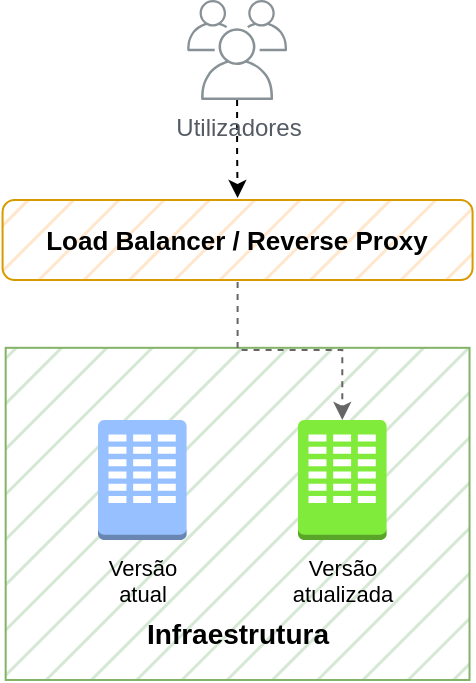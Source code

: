 <mxfile scale="1" border="0" version="24.2.8" type="device">
  <diagram name="Página-1" id="GqaS2yzh_YFpKsmkKtEa">
    <mxGraphModel dx="1219" dy="665" grid="1" gridSize="10" guides="1" tooltips="1" connect="1" arrows="1" fold="1" page="1" pageScale="1" pageWidth="827" pageHeight="1169" math="0" shadow="0">
      <root>
        <mxCell id="0" />
        <mxCell id="1" parent="0" />
        <mxCell id="IIeFJdCi4ttDjo09-xvz-28" value="&lt;p style=&quot;line-height: 120%; margin-top: 120px; margin-bottom: 0px; padding-bottom: 0px; margin-right: 0px;&quot;&gt;&lt;b&gt;&lt;font style=&quot;font-size: 14px;&quot;&gt;Infraestrutura&lt;/font&gt;&lt;/b&gt;&lt;/p&gt;" style="whiteSpace=wrap;html=1;fillColor=#d5e8d4;strokeColor=#82b366;fillStyle=hatch;" parent="1" vertex="1">
          <mxGeometry x="213.83" y="313.91" width="231.93" height="166.09" as="geometry" />
        </mxCell>
        <mxCell id="IIeFJdCi4ttDjo09-xvz-21" style="edgeStyle=orthogonalEdgeStyle;rounded=0;orthogonalLoop=1;jettySize=auto;html=1;entryX=0.5;entryY=0;entryDx=0;entryDy=0;dashed=1;" parent="1" source="IIeFJdCi4ttDjo09-xvz-18" target="IIeFJdCi4ttDjo09-xvz-20" edge="1">
          <mxGeometry relative="1" as="geometry" />
        </mxCell>
        <mxCell id="IIeFJdCi4ttDjo09-xvz-18" value="Utilizadores" style="sketch=0;outlineConnect=0;gradientColor=none;fontColor=#545B64;strokeColor=none;fillColor=#879196;dashed=0;verticalLabelPosition=bottom;verticalAlign=top;align=center;html=1;fontSize=12;fontStyle=0;aspect=fixed;shape=mxgraph.aws4.illustration_users;pointerEvents=1" parent="1" vertex="1">
          <mxGeometry x="304.58" y="140" width="50" height="50" as="geometry" />
        </mxCell>
        <mxCell id="IIeFJdCi4ttDjo09-xvz-19" value="" style="outlineConnect=0;dashed=0;verticalLabelPosition=bottom;verticalAlign=top;align=center;html=1;shape=mxgraph.aws3.corporate_data_center;fillColor=#96C0FF;strokeColor=#36393d;" parent="1" vertex="1">
          <mxGeometry x="260" y="350" width="44.29" height="60" as="geometry" />
        </mxCell>
        <mxCell id="IIeFJdCi4ttDjo09-xvz-22" style="edgeStyle=orthogonalEdgeStyle;rounded=0;orthogonalLoop=1;jettySize=auto;html=1;curved=0;dashed=1;fillColor=#f5f5f5;strokeColor=#666666;" parent="1" source="IIeFJdCi4ttDjo09-xvz-20" target="IIeFJdCi4ttDjo09-xvz-24" edge="1">
          <mxGeometry relative="1" as="geometry" />
        </mxCell>
        <mxCell id="IIeFJdCi4ttDjo09-xvz-20" value="&lt;b&gt;&lt;font style=&quot;font-size: 13px;&quot;&gt;Load Balancer / Reverse Proxy&lt;/font&gt;&lt;/b&gt;" style="rounded=1;whiteSpace=wrap;html=1;fillColor=#ffe6cc;strokeColor=#d79b00;fillStyle=hatch;strokeWidth=1;perimeterSpacing=1;glass=0;" parent="1" vertex="1">
          <mxGeometry x="212.29" y="240" width="235" height="40" as="geometry" />
        </mxCell>
        <mxCell id="IIeFJdCi4ttDjo09-xvz-24" value="" style="outlineConnect=0;dashed=0;verticalLabelPosition=bottom;verticalAlign=top;align=center;html=1;shape=mxgraph.aws3.corporate_data_center;fillColor=#81EB3B;strokeColor=#36393d;" parent="1" vertex="1">
          <mxGeometry x="360" y="350" width="44.29" height="60" as="geometry" />
        </mxCell>
        <mxCell id="8C0ys7V4k4Ei_hw-86kY-1" value="&lt;font style=&quot;font-size: 11px;&quot;&gt;Versão&lt;/font&gt;&lt;div style=&quot;font-size: 11px;&quot;&gt;&lt;span style=&quot;background-color: initial;&quot;&gt;&lt;font style=&quot;font-size: 11px;&quot;&gt;atual&lt;/font&gt;&lt;/span&gt;&lt;/div&gt;" style="text;html=1;align=center;verticalAlign=middle;resizable=0;points=[];autosize=1;strokeColor=none;fillColor=none;" parent="1" vertex="1">
          <mxGeometry x="252.14" y="410" width="60" height="40" as="geometry" />
        </mxCell>
        <mxCell id="8C0ys7V4k4Ei_hw-86kY-2" value="&lt;font style=&quot;font-size: 11px;&quot;&gt;Versão&lt;/font&gt;&lt;div style=&quot;font-size: 11px;&quot;&gt;&lt;span style=&quot;background-color: initial;&quot;&gt;&lt;font style=&quot;font-size: 11px;&quot;&gt;atualizada&lt;/font&gt;&lt;/span&gt;&lt;/div&gt;" style="text;html=1;align=center;verticalAlign=middle;resizable=0;points=[];autosize=1;strokeColor=none;fillColor=none;" parent="1" vertex="1">
          <mxGeometry x="347.15" y="410" width="70" height="40" as="geometry" />
        </mxCell>
      </root>
    </mxGraphModel>
  </diagram>
</mxfile>
